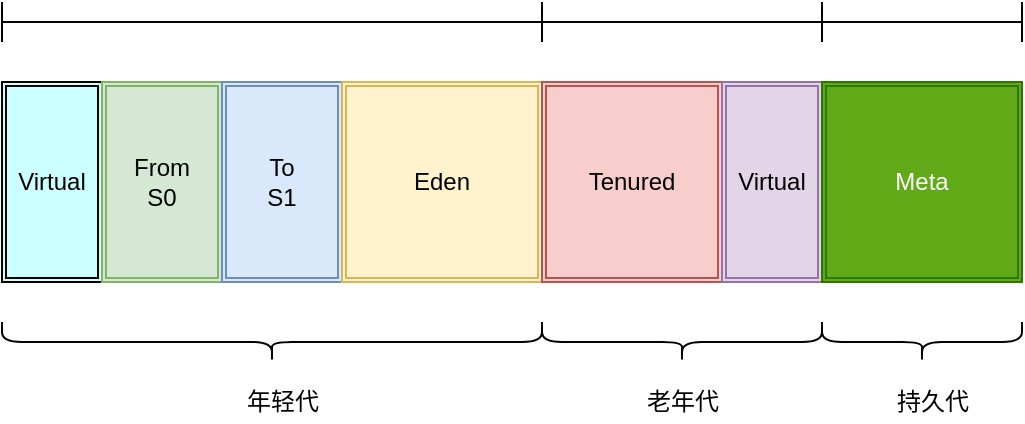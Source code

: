 <mxfile version="14.9.5" type="github">
  <diagram id="EIMj0PShWdxadWjlxSMA" name="Page-1">
    <mxGraphModel dx="1422" dy="762" grid="1" gridSize="10" guides="1" tooltips="1" connect="1" arrows="1" fold="1" page="1" pageScale="1" pageWidth="827" pageHeight="1169" math="0" shadow="0">
      <root>
        <mxCell id="0" />
        <mxCell id="1" parent="0" />
        <mxCell id="JCme8O76sqbVSwjC6icS-1" value="Virtual" style="shape=ext;double=1;rounded=0;whiteSpace=wrap;html=1;fillColor=#CCFFFF;" vertex="1" parent="1">
          <mxGeometry x="90" y="320" width="50" height="100" as="geometry" />
        </mxCell>
        <mxCell id="JCme8O76sqbVSwjC6icS-2" value="From&lt;br&gt;S0" style="shape=ext;double=1;rounded=0;whiteSpace=wrap;html=1;fillColor=#d5e8d4;strokeColor=#82b366;" vertex="1" parent="1">
          <mxGeometry x="140" y="320" width="60" height="100" as="geometry" />
        </mxCell>
        <mxCell id="JCme8O76sqbVSwjC6icS-3" value="To&lt;br&gt;S1" style="shape=ext;double=1;rounded=0;whiteSpace=wrap;html=1;fillColor=#dae8fc;strokeColor=#6c8ebf;" vertex="1" parent="1">
          <mxGeometry x="200" y="320" width="60" height="100" as="geometry" />
        </mxCell>
        <mxCell id="JCme8O76sqbVSwjC6icS-4" value="Eden" style="shape=ext;double=1;rounded=0;whiteSpace=wrap;html=1;fillColor=#fff2cc;strokeColor=#d6b656;" vertex="1" parent="1">
          <mxGeometry x="260" y="320" width="100" height="100" as="geometry" />
        </mxCell>
        <mxCell id="JCme8O76sqbVSwjC6icS-6" value="Tenured" style="shape=ext;double=1;rounded=0;whiteSpace=wrap;html=1;fillColor=#f8cecc;strokeColor=#b85450;" vertex="1" parent="1">
          <mxGeometry x="360" y="320" width="90" height="100" as="geometry" />
        </mxCell>
        <mxCell id="JCme8O76sqbVSwjC6icS-7" value="Virtual" style="shape=ext;double=1;rounded=0;whiteSpace=wrap;html=1;fillColor=#e1d5e7;strokeColor=#9673a6;" vertex="1" parent="1">
          <mxGeometry x="450" y="320" width="50" height="100" as="geometry" />
        </mxCell>
        <mxCell id="JCme8O76sqbVSwjC6icS-12" value="" style="shape=crossbar;whiteSpace=wrap;html=1;rounded=1;" vertex="1" parent="1">
          <mxGeometry x="90" y="280" width="270" height="20" as="geometry" />
        </mxCell>
        <mxCell id="JCme8O76sqbVSwjC6icS-14" value="" style="shape=crossbar;whiteSpace=wrap;html=1;rounded=1;" vertex="1" parent="1">
          <mxGeometry x="360" y="280" width="140" height="20" as="geometry" />
        </mxCell>
        <mxCell id="JCme8O76sqbVSwjC6icS-18" value="Meta" style="shape=ext;double=1;rounded=0;whiteSpace=wrap;html=1;fillColor=#60a917;strokeColor=#2D7600;fontColor=#ffffff;" vertex="1" parent="1">
          <mxGeometry x="500" y="320" width="100" height="100" as="geometry" />
        </mxCell>
        <mxCell id="JCme8O76sqbVSwjC6icS-19" value="" style="shape=crossbar;whiteSpace=wrap;html=1;rounded=1;" vertex="1" parent="1">
          <mxGeometry x="500" y="280" width="100" height="20" as="geometry" />
        </mxCell>
        <mxCell id="JCme8O76sqbVSwjC6icS-21" value="" style="shape=curlyBracket;whiteSpace=wrap;html=1;rounded=1;fillColor=#CCFFFF;direction=north;" vertex="1" parent="1">
          <mxGeometry x="90" y="440" width="270" height="20" as="geometry" />
        </mxCell>
        <mxCell id="JCme8O76sqbVSwjC6icS-23" value="&lt;span&gt;年轻代&lt;/span&gt;" style="text;html=1;align=center;verticalAlign=middle;resizable=0;points=[];autosize=1;strokeColor=none;" vertex="1" parent="1">
          <mxGeometry x="205" y="470" width="50" height="20" as="geometry" />
        </mxCell>
        <mxCell id="JCme8O76sqbVSwjC6icS-24" value="" style="shape=curlyBracket;whiteSpace=wrap;html=1;rounded=1;flipH=1;fillColor=#CCFFFF;direction=north;" vertex="1" parent="1">
          <mxGeometry x="360" y="440" width="140" height="20" as="geometry" />
        </mxCell>
        <mxCell id="JCme8O76sqbVSwjC6icS-26" value="老年代" style="text;html=1;align=center;verticalAlign=middle;resizable=0;points=[];autosize=1;strokeColor=none;" vertex="1" parent="1">
          <mxGeometry x="405" y="470" width="50" height="20" as="geometry" />
        </mxCell>
        <mxCell id="JCme8O76sqbVSwjC6icS-27" value="" style="shape=curlyBracket;whiteSpace=wrap;html=1;rounded=1;flipH=1;fillColor=#CCFFFF;direction=north;" vertex="1" parent="1">
          <mxGeometry x="500" y="440" width="100" height="20" as="geometry" />
        </mxCell>
        <mxCell id="JCme8O76sqbVSwjC6icS-28" value="持久代" style="text;html=1;align=center;verticalAlign=middle;resizable=0;points=[];autosize=1;strokeColor=none;" vertex="1" parent="1">
          <mxGeometry x="530" y="470" width="50" height="20" as="geometry" />
        </mxCell>
      </root>
    </mxGraphModel>
  </diagram>
</mxfile>
